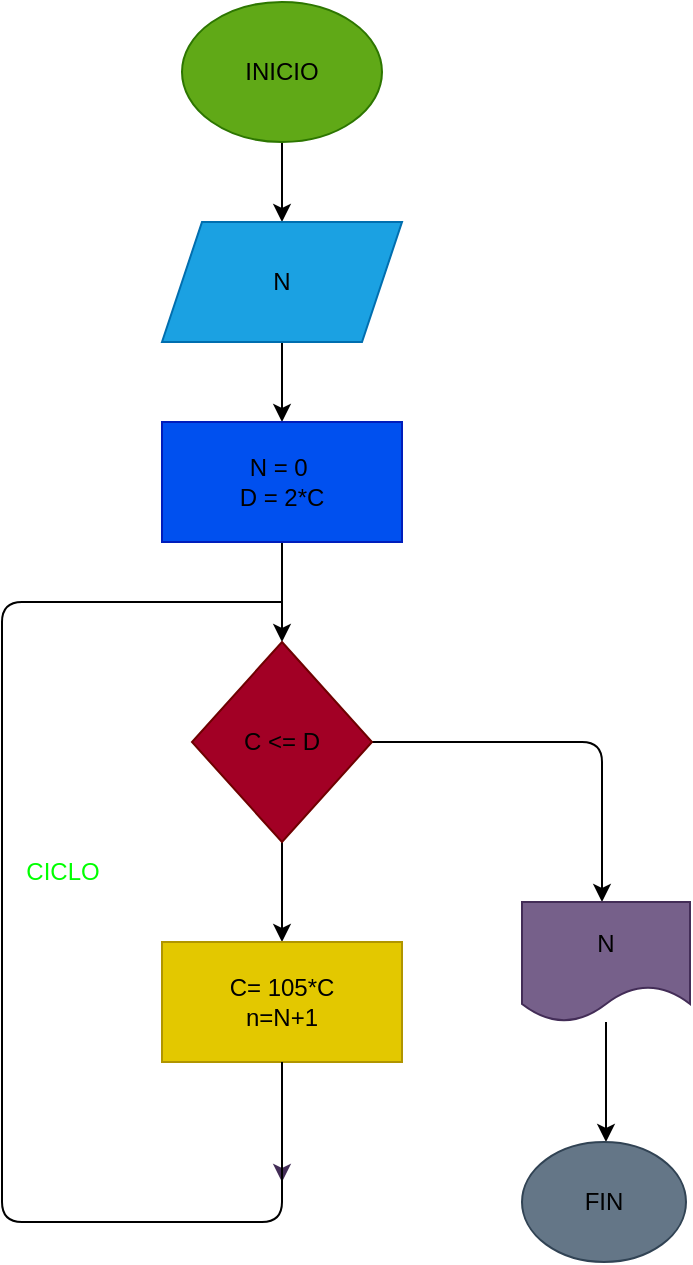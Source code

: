<mxfile>
    <diagram id="x8pkYXZh1a4cr2cIjNru" name="Page-1">
        <mxGraphModel dx="662" dy="413" grid="1" gridSize="10" guides="1" tooltips="1" connect="1" arrows="1" fold="1" page="1" pageScale="1" pageWidth="827" pageHeight="1169" math="0" shadow="0">
            <root>
                <mxCell id="0"/>
                <mxCell id="1" parent="0"/>
                <mxCell id="3" style="edgeStyle=none;html=1;fontColor=#000000;" parent="1" source="2" edge="1">
                    <mxGeometry relative="1" as="geometry">
                        <mxPoint x="320" y="140" as="targetPoint"/>
                    </mxGeometry>
                </mxCell>
                <mxCell id="2" value="&lt;font color=&quot;#000000&quot;&gt;INICIO&lt;/font&gt;" style="ellipse;whiteSpace=wrap;html=1;fillColor=#60a917;fontColor=#ffffff;strokeColor=#2D7600;" parent="1" vertex="1">
                    <mxGeometry x="270" y="30" width="100" height="70" as="geometry"/>
                </mxCell>
                <mxCell id="5" style="edgeStyle=none;html=1;fontColor=#000000;" parent="1" source="4" edge="1">
                    <mxGeometry relative="1" as="geometry">
                        <mxPoint x="320" y="240" as="targetPoint"/>
                    </mxGeometry>
                </mxCell>
                <mxCell id="4" value="&lt;font color=&quot;#000000&quot;&gt;N&lt;/font&gt;" style="shape=parallelogram;perimeter=parallelogramPerimeter;whiteSpace=wrap;html=1;fixedSize=1;fontColor=#ffffff;fillColor=#1ba1e2;strokeColor=#006EAF;" parent="1" vertex="1">
                    <mxGeometry x="260" y="140" width="120" height="60" as="geometry"/>
                </mxCell>
                <mxCell id="7" style="edgeStyle=none;html=1;fontColor=#000000;" parent="1" source="6" edge="1">
                    <mxGeometry relative="1" as="geometry">
                        <mxPoint x="320" y="350" as="targetPoint"/>
                    </mxGeometry>
                </mxCell>
                <mxCell id="6" value="&lt;font color=&quot;#000000&quot;&gt;N = 0&amp;nbsp;&lt;br&gt;D = 2*C&lt;br&gt;&lt;/font&gt;" style="rounded=0;whiteSpace=wrap;html=1;fontColor=#ffffff;fillColor=#0050ef;strokeColor=#001DBC;" parent="1" vertex="1">
                    <mxGeometry x="260" y="240" width="120" height="60" as="geometry"/>
                </mxCell>
                <mxCell id="9" style="edgeStyle=none;html=1;fontColor=#000000;" parent="1" source="8" edge="1">
                    <mxGeometry relative="1" as="geometry">
                        <mxPoint x="320" y="500" as="targetPoint"/>
                    </mxGeometry>
                </mxCell>
                <mxCell id="14" style="edgeStyle=none;html=1;fontColor=#00FF00;" parent="1" source="8" edge="1">
                    <mxGeometry relative="1" as="geometry">
                        <mxPoint x="480" y="480" as="targetPoint"/>
                        <Array as="points">
                            <mxPoint x="480" y="400"/>
                        </Array>
                    </mxGeometry>
                </mxCell>
                <mxCell id="8" value="&lt;font color=&quot;#000000&quot;&gt;C &amp;lt;= D&lt;/font&gt;" style="rhombus;whiteSpace=wrap;html=1;fontColor=#ffffff;fillColor=#a20025;strokeColor=#6F0000;" parent="1" vertex="1">
                    <mxGeometry x="275" y="350" width="90" height="100" as="geometry"/>
                </mxCell>
                <mxCell id="11" style="edgeStyle=none;html=1;fontColor=#000000;fillColor=#76608a;strokeColor=#432D57;" parent="1" source="10" edge="1">
                    <mxGeometry relative="1" as="geometry">
                        <mxPoint x="320" y="620" as="targetPoint"/>
                    </mxGeometry>
                </mxCell>
                <mxCell id="10" value="C= 105*C&lt;br&gt;n=N+1" style="rounded=0;whiteSpace=wrap;html=1;fontColor=#000000;fillColor=#e3c800;strokeColor=#B09500;" parent="1" vertex="1">
                    <mxGeometry x="260" y="500" width="120" height="60" as="geometry"/>
                </mxCell>
                <mxCell id="12" value="" style="endArrow=none;html=1;fontColor=#000000;entryX=0.5;entryY=1;entryDx=0;entryDy=0;" parent="1" target="10" edge="1">
                    <mxGeometry width="50" height="50" relative="1" as="geometry">
                        <mxPoint x="320" y="330" as="sourcePoint"/>
                        <mxPoint x="310" y="630" as="targetPoint"/>
                        <Array as="points">
                            <mxPoint x="180" y="330"/>
                            <mxPoint x="180" y="640"/>
                            <mxPoint x="320" y="640"/>
                        </Array>
                    </mxGeometry>
                </mxCell>
                <mxCell id="13" value="&lt;font color=&quot;#00ff00&quot;&gt;CICLO&lt;/font&gt;" style="text;html=1;align=center;verticalAlign=middle;resizable=0;points=[];autosize=1;strokeColor=none;fillColor=none;fontColor=#000000;" parent="1" vertex="1">
                    <mxGeometry x="180" y="450" width="60" height="30" as="geometry"/>
                </mxCell>
                <mxCell id="16" style="edgeStyle=none;html=1;fontColor=#000000;" parent="1" source="15" edge="1">
                    <mxGeometry relative="1" as="geometry">
                        <mxPoint x="482" y="600" as="targetPoint"/>
                    </mxGeometry>
                </mxCell>
                <mxCell id="15" value="&lt;font color=&quot;#000000&quot;&gt;N&lt;/font&gt;" style="shape=document;whiteSpace=wrap;html=1;boundedLbl=1;fontColor=#ffffff;fillColor=#76608a;strokeColor=#432D57;" parent="1" vertex="1">
                    <mxGeometry x="440" y="480" width="84" height="60" as="geometry"/>
                </mxCell>
                <mxCell id="17" value="&lt;font color=&quot;#000000&quot;&gt;FIN&lt;/font&gt;" style="ellipse;whiteSpace=wrap;html=1;fontColor=#ffffff;fillColor=#647687;strokeColor=#314354;" parent="1" vertex="1">
                    <mxGeometry x="440" y="600" width="82" height="60" as="geometry"/>
                </mxCell>
            </root>
        </mxGraphModel>
    </diagram>
</mxfile>